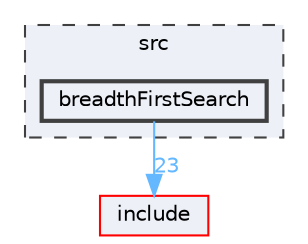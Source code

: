 digraph "breadthFirstSearch"
{
 // LATEX_PDF_SIZE
  bgcolor="transparent";
  edge [fontname=Helvetica,fontsize=10,labelfontname=Helvetica,labelfontsize=10];
  node [fontname=Helvetica,fontsize=10,shape=box,height=0.2,width=0.4];
  compound=true
  subgraph clusterdir_68267d1309a1af8e8297ef4c3efbcdba {
    graph [ bgcolor="#edf0f7", pencolor="grey25", label="src", fontname=Helvetica,fontsize=10 style="filled,dashed", URL="dir_68267d1309a1af8e8297ef4c3efbcdba.html",tooltip=""]
  dir_2aa713e9bb3777cabdb7704162b8a48b [label="breadthFirstSearch", fillcolor="#edf0f7", color="grey25", style="filled,bold", URL="dir_2aa713e9bb3777cabdb7704162b8a48b.html",tooltip=""];
  }
  dir_d44c64559bbebec7f509842c48db8b23 [label="include", fillcolor="#edf0f7", color="red", style="filled", URL="dir_d44c64559bbebec7f509842c48db8b23.html",tooltip=""];
  dir_2aa713e9bb3777cabdb7704162b8a48b->dir_d44c64559bbebec7f509842c48db8b23 [headlabel="23", labeldistance=1.5 headhref="dir_000017_000050.html" href="dir_000017_000050.html" color="steelblue1" fontcolor="steelblue1"];
}
